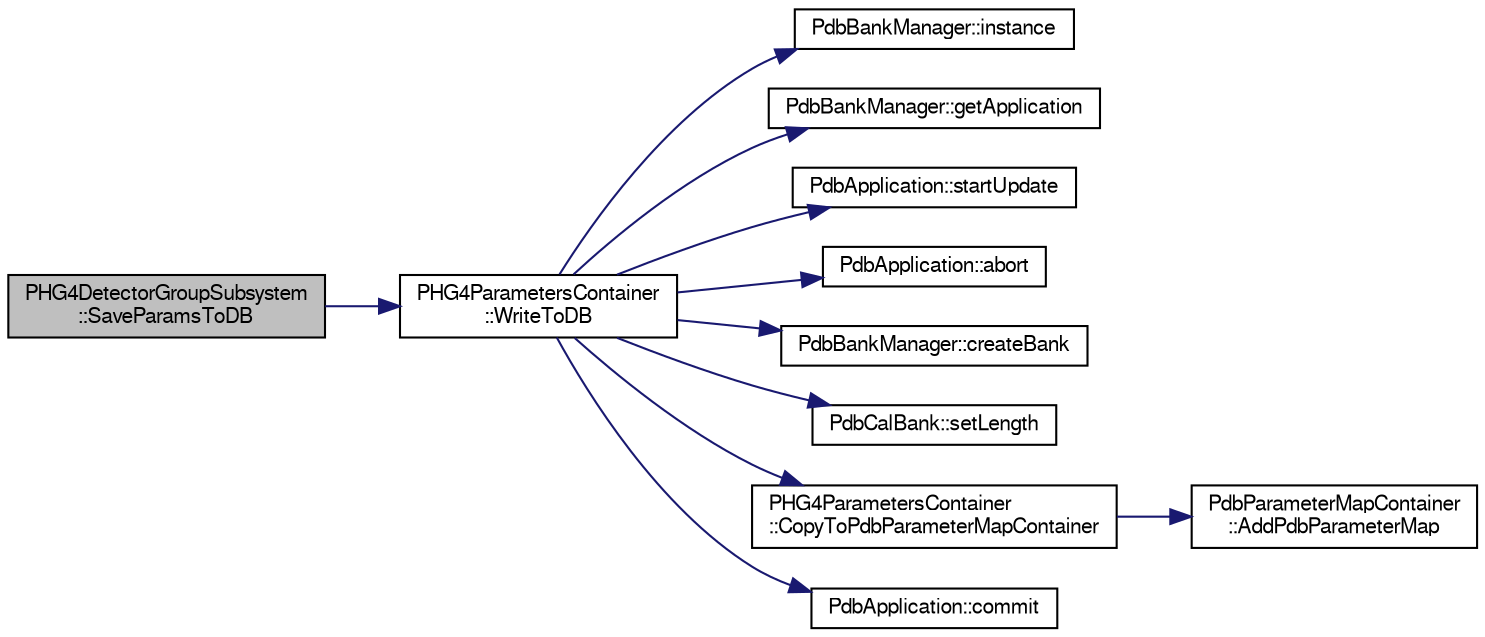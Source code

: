 digraph "PHG4DetectorGroupSubsystem::SaveParamsToDB"
{
  bgcolor="transparent";
  edge [fontname="FreeSans",fontsize="10",labelfontname="FreeSans",labelfontsize="10"];
  node [fontname="FreeSans",fontsize="10",shape=record];
  rankdir="LR";
  Node1 [label="PHG4DetectorGroupSubsystem\l::SaveParamsToDB",height=0.2,width=0.4,color="black", fillcolor="grey75", style="filled" fontcolor="black"];
  Node1 -> Node2 [color="midnightblue",fontsize="10",style="solid",fontname="FreeSans"];
  Node2 [label="PHG4ParametersContainer\l::WriteToDB",height=0.2,width=0.4,color="black",URL="$d5/d5f/classPHG4ParametersContainer.html#a8d722c330ed82059f42d9c234cc1357d"];
  Node2 -> Node3 [color="midnightblue",fontsize="10",style="solid",fontname="FreeSans"];
  Node3 [label="PdbBankManager::instance",height=0.2,width=0.4,color="black",URL="$dc/ddd/classPdbBankManager.html#a845fef32c14858a7125c77d7e1ed2d6f"];
  Node2 -> Node4 [color="midnightblue",fontsize="10",style="solid",fontname="FreeSans"];
  Node4 [label="PdbBankManager::getApplication",height=0.2,width=0.4,color="black",URL="$dc/ddd/classPdbBankManager.html#a95e1c32001912315223f34c148468092"];
  Node2 -> Node5 [color="midnightblue",fontsize="10",style="solid",fontname="FreeSans"];
  Node5 [label="PdbApplication::startUpdate",height=0.2,width=0.4,color="black",URL="$dd/df1/classPdbApplication.html#ab4444d5dc942e5259b47d25d386b29e8"];
  Node2 -> Node6 [color="midnightblue",fontsize="10",style="solid",fontname="FreeSans"];
  Node6 [label="PdbApplication::abort",height=0.2,width=0.4,color="black",URL="$dd/df1/classPdbApplication.html#a3f16b575e6bfc657ebe90189b9490216"];
  Node2 -> Node7 [color="midnightblue",fontsize="10",style="solid",fontname="FreeSans"];
  Node7 [label="PdbBankManager::createBank",height=0.2,width=0.4,color="black",URL="$dc/ddd/classPdbBankManager.html#afacc93a5133135574ea635aa57fc5bf1"];
  Node2 -> Node8 [color="midnightblue",fontsize="10",style="solid",fontname="FreeSans"];
  Node8 [label="PdbCalBank::setLength",height=0.2,width=0.4,color="black",URL="$da/d4f/classPdbCalBank.html#a448f4f6ba1e115794783b097955085d3"];
  Node2 -> Node9 [color="midnightblue",fontsize="10",style="solid",fontname="FreeSans"];
  Node9 [label="PHG4ParametersContainer\l::CopyToPdbParameterMapContainer",height=0.2,width=0.4,color="black",URL="$d5/d5f/classPHG4ParametersContainer.html#a5f6540b720e3e6b9d11358bdbcb396de"];
  Node9 -> Node10 [color="midnightblue",fontsize="10",style="solid",fontname="FreeSans"];
  Node10 [label="PdbParameterMapContainer\l::AddPdbParameterMap",height=0.2,width=0.4,color="black",URL="$d4/d7d/classPdbParameterMapContainer.html#a0e5436b10b4e13f2575b80553dc8beba"];
  Node2 -> Node11 [color="midnightblue",fontsize="10",style="solid",fontname="FreeSans"];
  Node11 [label="PdbApplication::commit",height=0.2,width=0.4,color="black",URL="$dd/df1/classPdbApplication.html#a755fa6893f61d85c028e485d96b3f2e0"];
}
